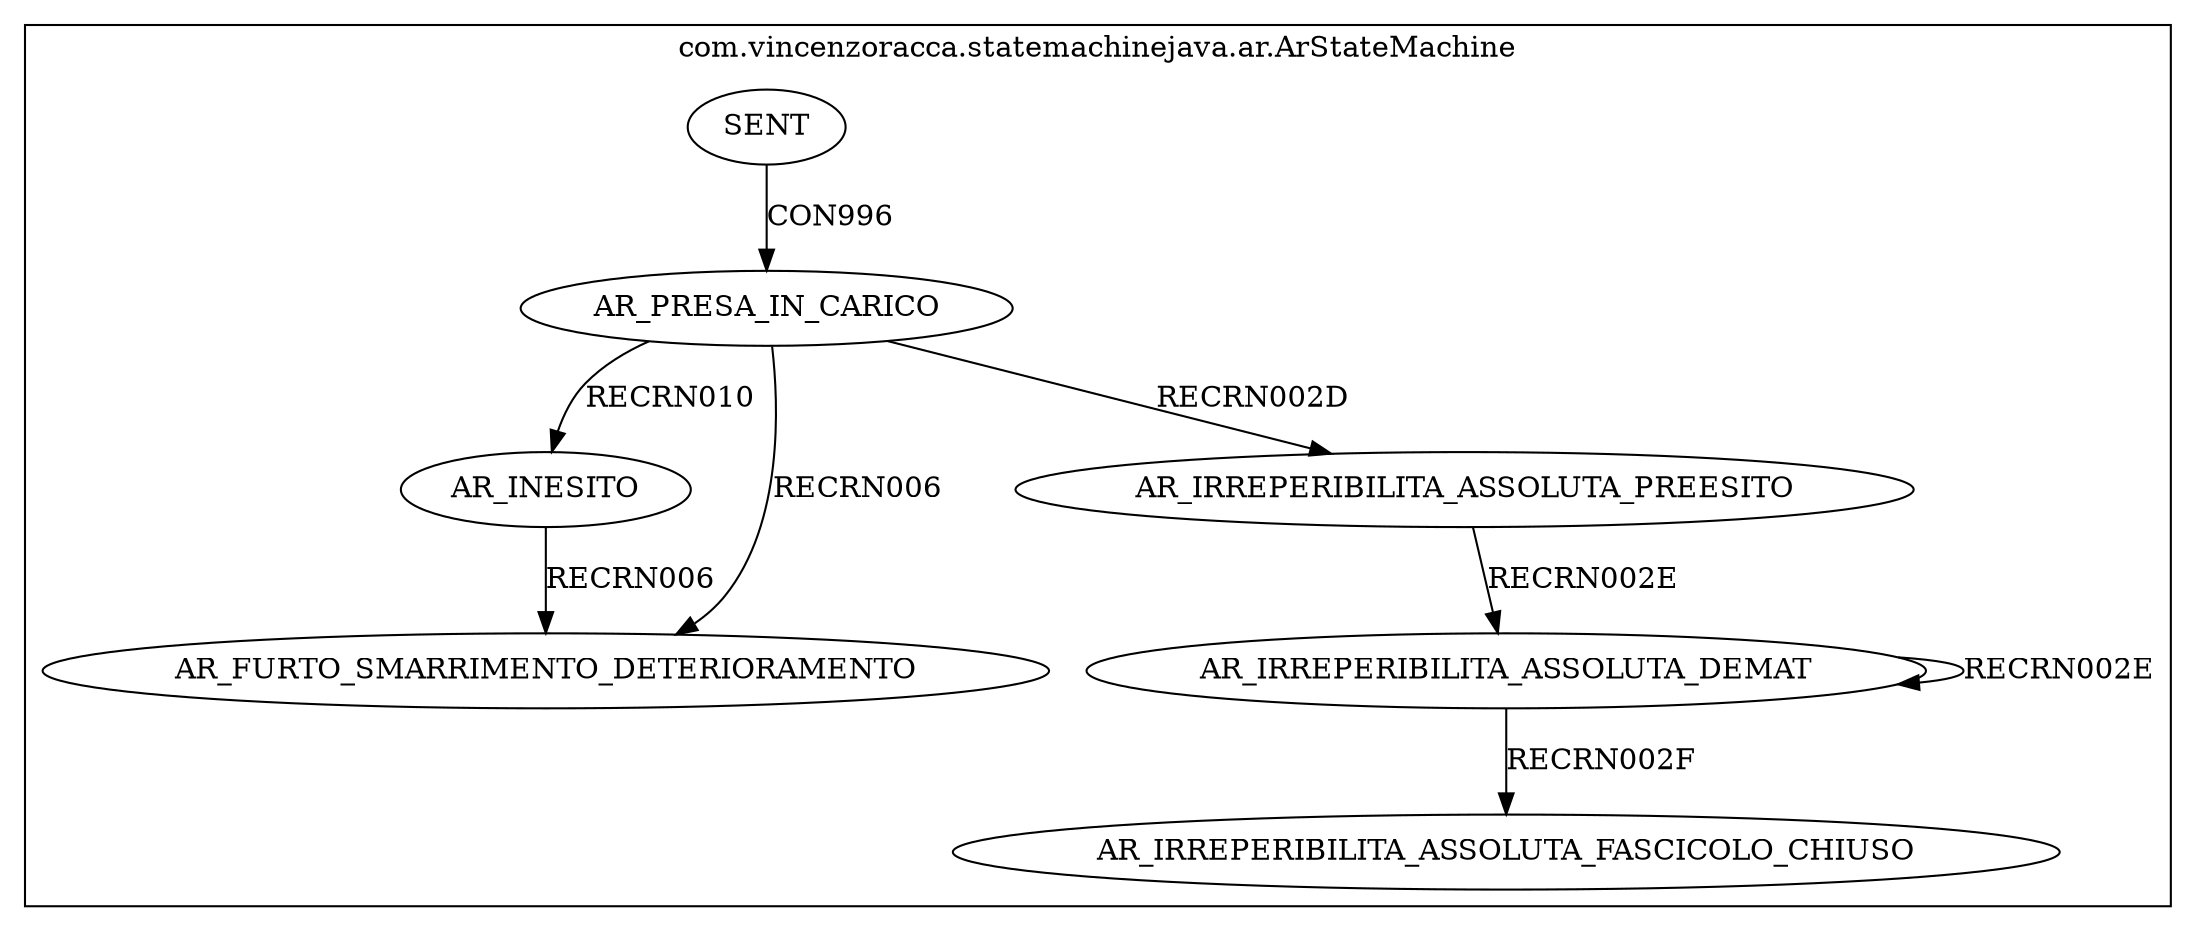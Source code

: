 digraph {
compound=true;
subgraph cluster_StateMachine {
label="com.vincenzoracca.statemachinejava.ar.ArStateMachine";
SENT [label="SENT"];
AR_IRREPERIBILITA_ASSOLUTA_DEMAT [label="AR_IRREPERIBILITA_ASSOLUTA_DEMAT"];
AR_INESITO [label="AR_INESITO"];
AR_IRREPERIBILITA_ASSOLUTA_FASCICOLO_CHIUSO [label="AR_IRREPERIBILITA_ASSOLUTA_FASCICOLO_CHIUSO"];
AR_IRREPERIBILITA_ASSOLUTA_PREESITO [label="AR_IRREPERIBILITA_ASSOLUTA_PREESITO"];
AR_PRESA_IN_CARICO [label="AR_PRESA_IN_CARICO"];
AR_FURTO_SMARRIMENTO_DETERIORAMENTO [label="AR_FURTO_SMARRIMENTO_DETERIORAMENTO"];

SENT -> AR_PRESA_IN_CARICO [ label="CON996"];
AR_IRREPERIBILITA_ASSOLUTA_DEMAT -> AR_IRREPERIBILITA_ASSOLUTA_DEMAT [ label="RECRN002E"];
AR_IRREPERIBILITA_ASSOLUTA_DEMAT -> AR_IRREPERIBILITA_ASSOLUTA_FASCICOLO_CHIUSO [ label="RECRN002F"];
AR_INESITO -> AR_FURTO_SMARRIMENTO_DETERIORAMENTO [ label="RECRN006"];
AR_IRREPERIBILITA_ASSOLUTA_PREESITO -> AR_IRREPERIBILITA_ASSOLUTA_DEMAT [ label="RECRN002E"];
AR_PRESA_IN_CARICO -> AR_INESITO [ label="RECRN010"];
AR_PRESA_IN_CARICO -> AR_FURTO_SMARRIMENTO_DETERIORAMENTO [ label="RECRN006"];
AR_PRESA_IN_CARICO -> AR_IRREPERIBILITA_ASSOLUTA_PREESITO [ label="RECRN002D"];}}

